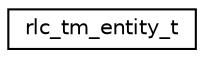 digraph "Graphical Class Hierarchy"
{
 // LATEX_PDF_SIZE
  edge [fontname="Helvetica",fontsize="10",labelfontname="Helvetica",labelfontsize="10"];
  node [fontname="Helvetica",fontsize="10",shape=record];
  rankdir="LR";
  Node0 [label="rlc_tm_entity_t",height=0.2,width=0.4,color="black", fillcolor="white", style="filled",URL="$structrlc__tm__entity__t.html",tooltip="Structure containing a RLC TM instance protocol variables, allocation variables, buffers and other mi..."];
}
